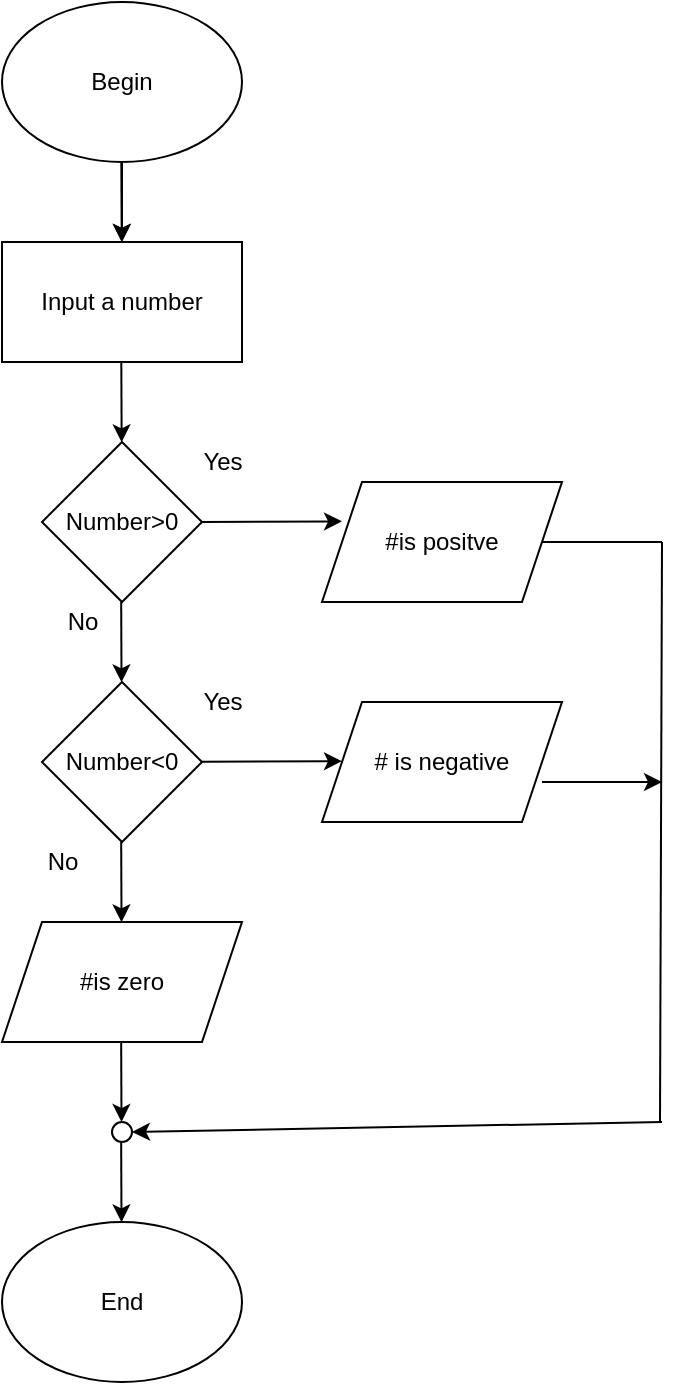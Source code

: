 <mxfile version="20.4.0" type="github">
  <diagram id="RiBcQp2YDbCS_2zI9SJn" name="Page-1">
    <mxGraphModel dx="1184" dy="667" grid="1" gridSize="10" guides="1" tooltips="1" connect="1" arrows="1" fold="1" page="1" pageScale="1" pageWidth="850" pageHeight="1100" math="0" shadow="0">
      <root>
        <mxCell id="0" />
        <mxCell id="1" parent="0" />
        <mxCell id="KDCTLspTZqRZgD3_ViFh-13" value="" style="edgeStyle=orthogonalEdgeStyle;rounded=0;orthogonalLoop=1;jettySize=auto;html=1;" edge="1" parent="1" source="KDCTLspTZqRZgD3_ViFh-1" target="KDCTLspTZqRZgD3_ViFh-6">
          <mxGeometry relative="1" as="geometry" />
        </mxCell>
        <mxCell id="KDCTLspTZqRZgD3_ViFh-1" value="Begin" style="ellipse;whiteSpace=wrap;html=1;" vertex="1" parent="1">
          <mxGeometry x="20" y="50" width="120" height="80" as="geometry" />
        </mxCell>
        <mxCell id="KDCTLspTZqRZgD3_ViFh-5" value="" style="endArrow=classic;html=1;rounded=0;" edge="1" parent="1" target="KDCTLspTZqRZgD3_ViFh-6">
          <mxGeometry width="50" height="50" relative="1" as="geometry">
            <mxPoint x="79.66" y="130" as="sourcePoint" />
            <mxPoint x="79.66" y="170" as="targetPoint" />
          </mxGeometry>
        </mxCell>
        <mxCell id="KDCTLspTZqRZgD3_ViFh-6" value="Input a number" style="rounded=0;whiteSpace=wrap;html=1;" vertex="1" parent="1">
          <mxGeometry x="20.0" y="170.0" width="120" height="60" as="geometry" />
        </mxCell>
        <mxCell id="KDCTLspTZqRZgD3_ViFh-11" value="" style="endArrow=classic;html=1;rounded=0;" edge="1" parent="1" target="KDCTLspTZqRZgD3_ViFh-12">
          <mxGeometry width="50" height="50" relative="1" as="geometry">
            <mxPoint x="79.66" y="230" as="sourcePoint" />
            <mxPoint x="79.854" y="270.0" as="targetPoint" />
          </mxGeometry>
        </mxCell>
        <mxCell id="KDCTLspTZqRZgD3_ViFh-12" value="Number&amp;gt;0" style="rhombus;whiteSpace=wrap;html=1;" vertex="1" parent="1">
          <mxGeometry x="40.004" y="270.0" width="80" height="80" as="geometry" />
        </mxCell>
        <mxCell id="KDCTLspTZqRZgD3_ViFh-14" value="" style="endArrow=classic;html=1;rounded=0;exitX=1;exitY=0.5;exitDx=0;exitDy=0;" edge="1" parent="1" source="KDCTLspTZqRZgD3_ViFh-12">
          <mxGeometry width="50" height="50" relative="1" as="geometry">
            <mxPoint x="130.0" y="309.66" as="sourcePoint" />
            <mxPoint x="190" y="309.66" as="targetPoint" />
          </mxGeometry>
        </mxCell>
        <mxCell id="KDCTLspTZqRZgD3_ViFh-16" value="#is positve" style="shape=parallelogram;perimeter=parallelogramPerimeter;whiteSpace=wrap;html=1;fixedSize=1;" vertex="1" parent="1">
          <mxGeometry x="180" y="290" width="120" height="60" as="geometry" />
        </mxCell>
        <mxCell id="KDCTLspTZqRZgD3_ViFh-17" value="" style="endArrow=classic;html=1;rounded=0;" edge="1" parent="1">
          <mxGeometry width="50" height="50" relative="1" as="geometry">
            <mxPoint x="79.59" y="350.0" as="sourcePoint" />
            <mxPoint x="79.763" y="390.171" as="targetPoint" />
          </mxGeometry>
        </mxCell>
        <mxCell id="KDCTLspTZqRZgD3_ViFh-18" value="Number&amp;lt;0" style="rhombus;whiteSpace=wrap;html=1;" vertex="1" parent="1">
          <mxGeometry x="40.004" y="390.0" width="80" height="80" as="geometry" />
        </mxCell>
        <mxCell id="KDCTLspTZqRZgD3_ViFh-19" value="# is negative" style="shape=parallelogram;perimeter=parallelogramPerimeter;whiteSpace=wrap;html=1;fixedSize=1;" vertex="1" parent="1">
          <mxGeometry x="180" y="400" width="120" height="60" as="geometry" />
        </mxCell>
        <mxCell id="KDCTLspTZqRZgD3_ViFh-20" value="" style="endArrow=classic;html=1;rounded=0;exitX=1;exitY=0.5;exitDx=0;exitDy=0;" edge="1" parent="1">
          <mxGeometry width="50" height="50" relative="1" as="geometry">
            <mxPoint x="120.004" y="429.92" as="sourcePoint" />
            <mxPoint x="190" y="429.58" as="targetPoint" />
          </mxGeometry>
        </mxCell>
        <mxCell id="KDCTLspTZqRZgD3_ViFh-21" value="" style="endArrow=none;html=1;rounded=0;" edge="1" parent="1">
          <mxGeometry width="50" height="50" relative="1" as="geometry">
            <mxPoint x="290" y="320" as="sourcePoint" />
            <mxPoint x="350" y="320" as="targetPoint" />
          </mxGeometry>
        </mxCell>
        <mxCell id="KDCTLspTZqRZgD3_ViFh-23" value="" style="endArrow=classic;html=1;rounded=0;" edge="1" parent="1">
          <mxGeometry width="50" height="50" relative="1" as="geometry">
            <mxPoint x="290" y="440" as="sourcePoint" />
            <mxPoint x="350" y="440" as="targetPoint" />
            <Array as="points">
              <mxPoint x="290" y="440" />
            </Array>
          </mxGeometry>
        </mxCell>
        <mxCell id="KDCTLspTZqRZgD3_ViFh-24" value="" style="endArrow=none;html=1;rounded=0;" edge="1" parent="1">
          <mxGeometry width="50" height="50" relative="1" as="geometry">
            <mxPoint x="349" y="610" as="sourcePoint" />
            <mxPoint x="350" y="320" as="targetPoint" />
            <Array as="points">
              <mxPoint x="350" y="320" />
            </Array>
          </mxGeometry>
        </mxCell>
        <mxCell id="KDCTLspTZqRZgD3_ViFh-25" value="#is zero" style="shape=parallelogram;perimeter=parallelogramPerimeter;whiteSpace=wrap;html=1;fixedSize=1;" vertex="1" parent="1">
          <mxGeometry x="20" y="510" width="120" height="60" as="geometry" />
        </mxCell>
        <mxCell id="KDCTLspTZqRZgD3_ViFh-28" value="" style="endArrow=classic;html=1;rounded=0;startArrow=none;" edge="1" parent="1" source="KDCTLspTZqRZgD3_ViFh-29">
          <mxGeometry width="50" height="50" relative="1" as="geometry">
            <mxPoint x="79.59" y="570" as="sourcePoint" />
            <mxPoint x="79.763" y="610.171" as="targetPoint" />
          </mxGeometry>
        </mxCell>
        <mxCell id="KDCTLspTZqRZgD3_ViFh-29" value="" style="ellipse;whiteSpace=wrap;html=1;aspect=fixed;" vertex="1" parent="1">
          <mxGeometry x="75" y="610" width="10" height="10" as="geometry" />
        </mxCell>
        <mxCell id="KDCTLspTZqRZgD3_ViFh-31" value="" style="endArrow=classic;html=1;rounded=0;entryX=1;entryY=0.5;entryDx=0;entryDy=0;" edge="1" parent="1" target="KDCTLspTZqRZgD3_ViFh-29">
          <mxGeometry width="50" height="50" relative="1" as="geometry">
            <mxPoint x="350" y="610" as="sourcePoint" />
            <mxPoint x="310" y="560" as="targetPoint" />
          </mxGeometry>
        </mxCell>
        <mxCell id="KDCTLspTZqRZgD3_ViFh-33" value="" style="endArrow=classic;html=1;rounded=0;" edge="1" parent="1">
          <mxGeometry width="50" height="50" relative="1" as="geometry">
            <mxPoint x="79.58" y="569.83" as="sourcePoint" />
            <mxPoint x="79.753" y="610.001" as="targetPoint" />
          </mxGeometry>
        </mxCell>
        <mxCell id="KDCTLspTZqRZgD3_ViFh-34" value="" style="endArrow=classic;html=1;rounded=0;" edge="1" parent="1">
          <mxGeometry width="50" height="50" relative="1" as="geometry">
            <mxPoint x="79.58" y="620.0" as="sourcePoint" />
            <mxPoint x="79.753" y="660.171" as="targetPoint" />
          </mxGeometry>
        </mxCell>
        <mxCell id="KDCTLspTZqRZgD3_ViFh-35" value="End" style="ellipse;whiteSpace=wrap;html=1;" vertex="1" parent="1">
          <mxGeometry x="20" y="660" width="120" height="80" as="geometry" />
        </mxCell>
        <mxCell id="KDCTLspTZqRZgD3_ViFh-37" value="" style="endArrow=classic;html=1;rounded=0;" edge="1" parent="1">
          <mxGeometry width="50" height="50" relative="1" as="geometry">
            <mxPoint x="79.59" y="470.0" as="sourcePoint" />
            <mxPoint x="79.763" y="510.171" as="targetPoint" />
          </mxGeometry>
        </mxCell>
        <mxCell id="KDCTLspTZqRZgD3_ViFh-38" value="Yes" style="text;html=1;align=center;verticalAlign=middle;resizable=0;points=[];autosize=1;strokeColor=none;fillColor=none;" vertex="1" parent="1">
          <mxGeometry x="110" y="265" width="40" height="30" as="geometry" />
        </mxCell>
        <mxCell id="KDCTLspTZqRZgD3_ViFh-39" value="Yes" style="text;html=1;align=center;verticalAlign=middle;resizable=0;points=[];autosize=1;strokeColor=none;fillColor=none;" vertex="1" parent="1">
          <mxGeometry x="110" y="385" width="40" height="30" as="geometry" />
        </mxCell>
        <mxCell id="KDCTLspTZqRZgD3_ViFh-40" value="No" style="text;html=1;align=center;verticalAlign=middle;resizable=0;points=[];autosize=1;strokeColor=none;fillColor=none;" vertex="1" parent="1">
          <mxGeometry x="40" y="345" width="40" height="30" as="geometry" />
        </mxCell>
        <mxCell id="KDCTLspTZqRZgD3_ViFh-41" value="No" style="text;html=1;align=center;verticalAlign=middle;resizable=0;points=[];autosize=1;strokeColor=none;fillColor=none;" vertex="1" parent="1">
          <mxGeometry x="30" y="465" width="40" height="30" as="geometry" />
        </mxCell>
      </root>
    </mxGraphModel>
  </diagram>
</mxfile>
